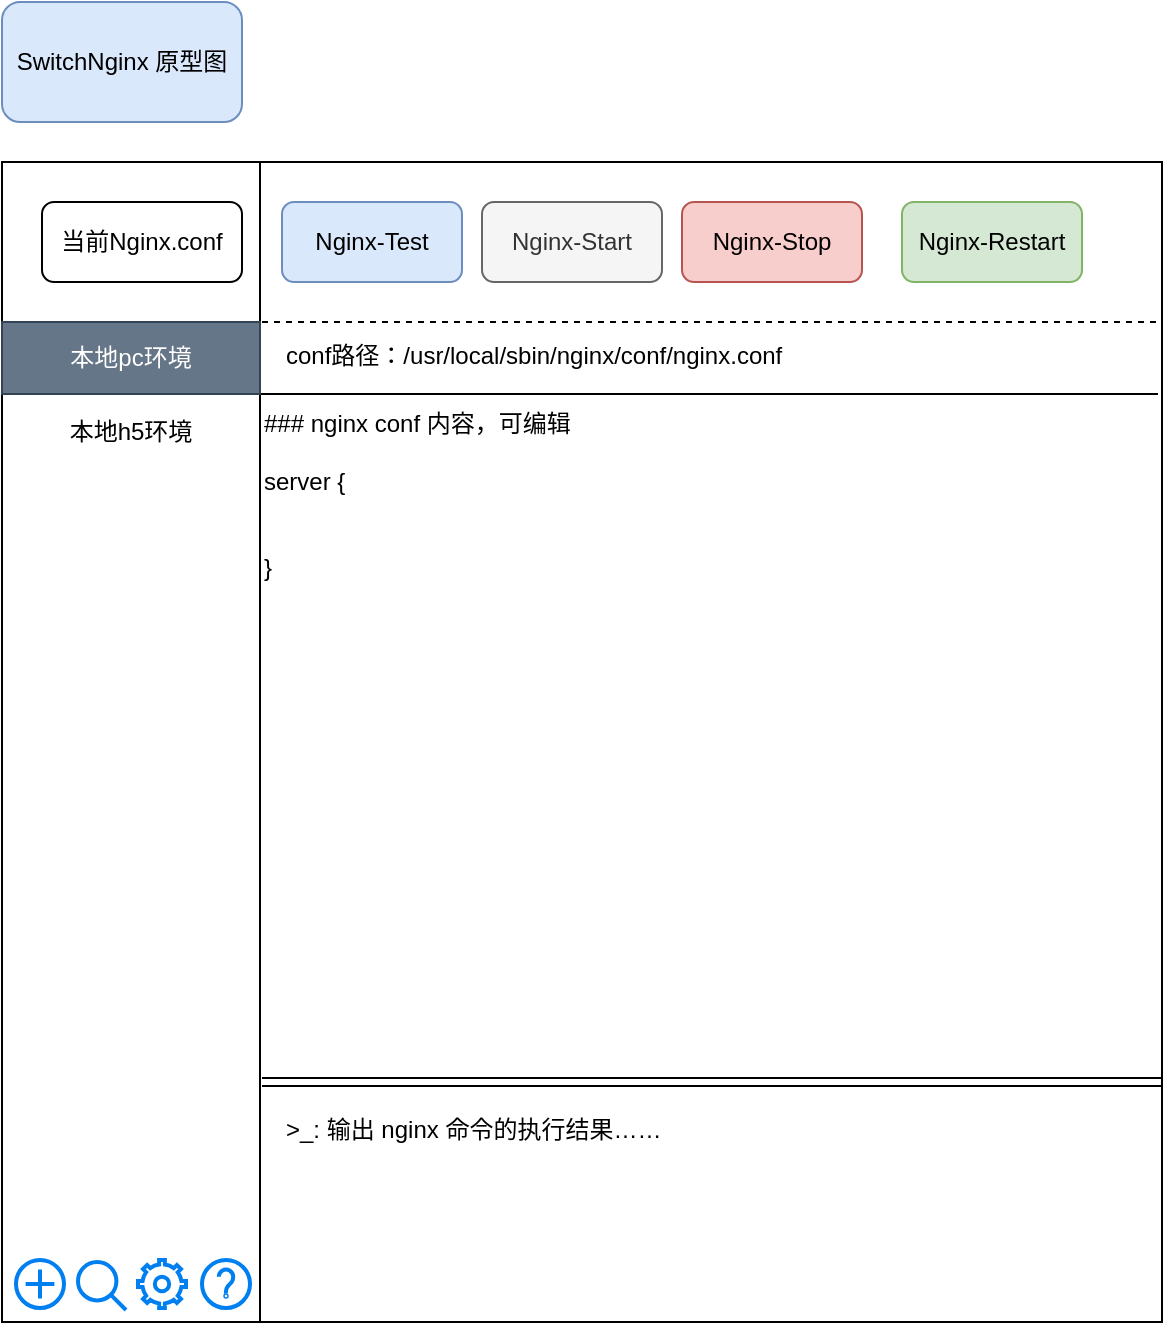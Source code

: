 <mxfile version="10.6.7" type="github"><diagram id="AQ_PO8Nn768sNtMLgnec" name="Page-1"><mxGraphModel dx="918" dy="513" grid="1" gridSize="10" guides="1" tooltips="1" connect="1" arrows="1" fold="1" page="1" pageScale="1" pageWidth="827" pageHeight="1169" math="0" shadow="0"><root><mxCell id="0"/><mxCell id="1" parent="0"/><mxCell id="kkc2zsyiuGD4ksQdBrCV-1" value="" style="whiteSpace=wrap;html=1;aspect=fixed;" vertex="1" parent="1"><mxGeometry x="60" y="120" width="580" height="580" as="geometry"/></mxCell><mxCell id="gRHEw966AFes5ppUD-Ps-1" value="SwitchNginx 原型图" style="rounded=1;whiteSpace=wrap;html=1;fillColor=#dae8fc;strokeColor=#6c8ebf;" parent="1" vertex="1"><mxGeometry x="60" y="40" width="120" height="60" as="geometry"/></mxCell><mxCell id="kkc2zsyiuGD4ksQdBrCV-2" value="当前Nginx.conf" style="rounded=1;whiteSpace=wrap;html=1;" vertex="1" parent="1"><mxGeometry x="80" y="140" width="100" height="40" as="geometry"/></mxCell><mxCell id="kkc2zsyiuGD4ksQdBrCV-3" value="Nginx-Test" style="rounded=1;whiteSpace=wrap;html=1;fillColor=#dae8fc;strokeColor=#6c8ebf;" vertex="1" parent="1"><mxGeometry x="200" y="140" width="90" height="40" as="geometry"/></mxCell><mxCell id="kkc2zsyiuGD4ksQdBrCV-4" value="Nginx-Start" style="rounded=1;whiteSpace=wrap;html=1;fillColor=#f5f5f5;strokeColor=#666666;fontColor=#333333;" vertex="1" parent="1"><mxGeometry x="300" y="140" width="90" height="40" as="geometry"/></mxCell><mxCell id="kkc2zsyiuGD4ksQdBrCV-5" value="Nginx-Stop" style="rounded=1;whiteSpace=wrap;html=1;fillColor=#f8cecc;strokeColor=#b85450;" vertex="1" parent="1"><mxGeometry x="400" y="140" width="90" height="40" as="geometry"/></mxCell><mxCell id="kkc2zsyiuGD4ksQdBrCV-6" value="Nginx-Restart" style="rounded=1;whiteSpace=wrap;html=1;fillColor=#d5e8d4;strokeColor=#82b366;" vertex="1" parent="1"><mxGeometry x="510" y="140" width="90" height="40" as="geometry"/></mxCell><mxCell id="kkc2zsyiuGD4ksQdBrCV-8" value="" style="endArrow=none;html=1;" edge="1" parent="1"><mxGeometry width="50" height="50" relative="1" as="geometry"><mxPoint x="189" y="120" as="sourcePoint"/><mxPoint x="189" y="700" as="targetPoint"/></mxGeometry></mxCell><mxCell id="kkc2zsyiuGD4ksQdBrCV-9" value="" style="shape=link;html=1;" edge="1" parent="1"><mxGeometry width="50" height="50" relative="1" as="geometry"><mxPoint x="190" y="580" as="sourcePoint"/><mxPoint x="640" y="580" as="targetPoint"/></mxGeometry></mxCell><mxCell id="kkc2zsyiuGD4ksQdBrCV-10" value="" style="endArrow=none;html=1;" edge="1" parent="1"><mxGeometry width="50" height="50" relative="1" as="geometry"><mxPoint x="188" y="236" as="sourcePoint"/><mxPoint x="638" y="236" as="targetPoint"/></mxGeometry></mxCell><mxCell id="kkc2zsyiuGD4ksQdBrCV-11" value="" style="endArrow=none;dashed=1;html=1;" edge="1" parent="1"><mxGeometry width="50" height="50" relative="1" as="geometry"><mxPoint x="190" y="200" as="sourcePoint"/><mxPoint x="640" y="200" as="targetPoint"/></mxGeometry></mxCell><mxCell id="kkc2zsyiuGD4ksQdBrCV-13" value="conf路径：/usr/local/sbin/nginx/conf/nginx.conf" style="text;html=1;strokeColor=none;fillColor=none;align=left;verticalAlign=middle;whiteSpace=wrap;rounded=0;" vertex="1" parent="1"><mxGeometry x="200" y="204" width="430" height="26" as="geometry"/></mxCell><mxCell id="kkc2zsyiuGD4ksQdBrCV-15" value="" style="html=1;verticalLabelPosition=bottom;align=center;labelBackgroundColor=#ffffff;verticalAlign=top;strokeWidth=2;strokeColor=#0080F0;fillColor=#ffffff;shadow=0;dashed=0;shape=mxgraph.ios7.icons.add;" vertex="1" parent="1"><mxGeometry x="67" y="669" width="24" height="24" as="geometry"/></mxCell><mxCell id="kkc2zsyiuGD4ksQdBrCV-16" value="" style="html=1;verticalLabelPosition=bottom;align=center;labelBackgroundColor=#ffffff;verticalAlign=top;strokeWidth=2;strokeColor=#0080F0;fillColor=#ffffff;shadow=0;dashed=0;shape=mxgraph.ios7.icons.settings;" vertex="1" parent="1"><mxGeometry x="128" y="669" width="24" height="24" as="geometry"/></mxCell><mxCell id="kkc2zsyiuGD4ksQdBrCV-17" value="本地pc环境" style="text;html=1;strokeColor=#314354;fillColor=#647687;align=center;verticalAlign=middle;whiteSpace=wrap;rounded=0;fontColor=#ffffff;" vertex="1" parent="1"><mxGeometry x="60" y="200" width="129" height="36" as="geometry"/></mxCell><mxCell id="kkc2zsyiuGD4ksQdBrCV-19" value="&amp;gt;_: 输出 nginx 命令的执行结果……" style="text;html=1;strokeColor=none;fillColor=none;align=left;verticalAlign=top;whiteSpace=wrap;rounded=0;" vertex="1" parent="1"><mxGeometry x="200" y="590" width="430" height="100" as="geometry"/></mxCell><mxCell id="kkc2zsyiuGD4ksQdBrCV-20" value="" style="html=1;verticalLabelPosition=bottom;align=center;labelBackgroundColor=#ffffff;verticalAlign=top;strokeWidth=2;strokeColor=#0080F0;fillColor=#ffffff;shadow=0;dashed=0;shape=mxgraph.ios7.icons.help;" vertex="1" parent="1"><mxGeometry x="160" y="669" width="24" height="24" as="geometry"/></mxCell><mxCell id="kkc2zsyiuGD4ksQdBrCV-21" value="" style="html=1;verticalLabelPosition=bottom;align=center;labelBackgroundColor=#ffffff;verticalAlign=top;strokeWidth=2;strokeColor=#0080F0;fillColor=#ffffff;shadow=0;dashed=0;shape=mxgraph.ios7.icons.looking_glass;" vertex="1" parent="1"><mxGeometry x="98" y="670" width="24" height="24" as="geometry"/></mxCell><mxCell id="kkc2zsyiuGD4ksQdBrCV-22" value="本地h5环境" style="text;html=1;align=center;verticalAlign=middle;whiteSpace=wrap;rounded=0;" vertex="1" parent="1"><mxGeometry x="60" y="237" width="129" height="36" as="geometry"/></mxCell><mxCell id="kkc2zsyiuGD4ksQdBrCV-23" value="### nginx conf 内容，可编辑&lt;br&gt;&lt;br&gt;server {&lt;br&gt;&lt;br&gt;&lt;br&gt;}&lt;br&gt;" style="text;html=1;strokeColor=none;fillColor=none;align=left;verticalAlign=top;whiteSpace=wrap;rounded=0;" vertex="1" parent="1"><mxGeometry x="189" y="237" width="451" height="343" as="geometry"/></mxCell></root></mxGraphModel></diagram></mxfile>